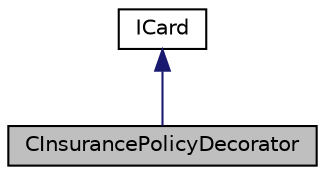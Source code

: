 digraph "CInsurancePolicyDecorator"
{
  edge [fontname="Helvetica",fontsize="10",labelfontname="Helvetica",labelfontsize="10"];
  node [fontname="Helvetica",fontsize="10",shape=record];
  Node1 [label="CInsurancePolicyDecorator",height=0.2,width=0.4,color="black", fillcolor="grey75", style="filled", fontcolor="black"];
  Node2 -> Node1 [dir="back",color="midnightblue",fontsize="10",style="solid",fontname="Helvetica"];
  Node2 [label="ICard",height=0.2,width=0.4,color="black", fillcolor="white", style="filled",URL="$classICard.html",tooltip="Интерфейс карты "];
}
